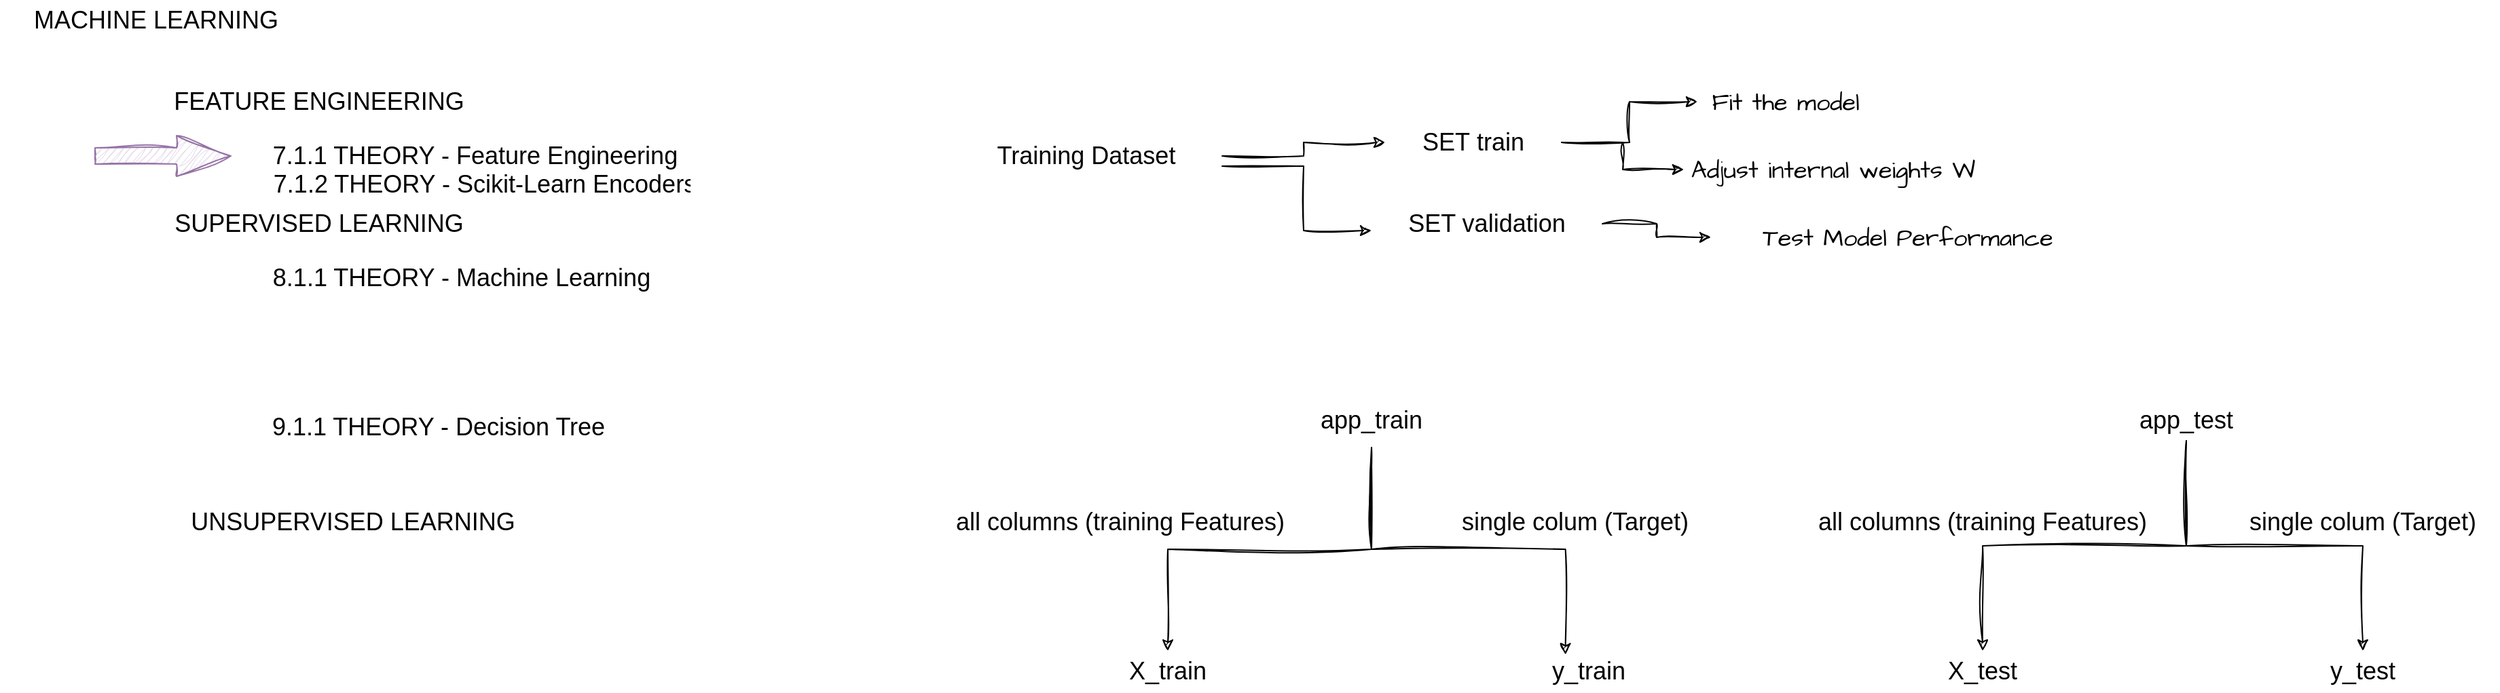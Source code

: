 <mxfile version="24.2.0" type="github">
  <diagram name="Page-1" id="KfEPyKVl0j1n_NlU6tk2">
    <mxGraphModel dx="1233" dy="548" grid="1" gridSize="10" guides="1" tooltips="1" connect="1" arrows="1" fold="1" page="1" pageScale="1" pageWidth="8000" pageHeight="8000" math="0" shadow="0">
      <root>
        <mxCell id="0" />
        <mxCell id="1" parent="0" />
        <mxCell id="SC-AivmIQPbEWyJSUugJ-6" value="&lt;font face=&quot;Helvetica&quot; style=&quot;font-size: 18px;&quot;&gt;MACHINE LEARNING&lt;/font&gt;" style="text;html=1;align=center;verticalAlign=middle;whiteSpace=wrap;rounded=0;fontFamily=Architects Daughter;fontSource=https%3A%2F%2Ffonts.googleapis.com%2Fcss%3Ffamily%3DArchitects%2BDaughter;" vertex="1" parent="1">
          <mxGeometry x="20" y="10" width="230" height="30" as="geometry" />
        </mxCell>
        <mxCell id="SC-AivmIQPbEWyJSUugJ-7" value="&lt;font face=&quot;Helvetica&quot; style=&quot;font-size: 18px;&quot;&gt;SUPERVISED LEARNING&lt;/font&gt;" style="text;html=1;align=center;verticalAlign=middle;whiteSpace=wrap;rounded=0;fontFamily=Architects Daughter;fontSource=https%3A%2F%2Ffonts.googleapis.com%2Fcss%3Ffamily%3DArchitects%2BDaughter;" vertex="1" parent="1">
          <mxGeometry x="140" y="160" width="230" height="30" as="geometry" />
        </mxCell>
        <mxCell id="SC-AivmIQPbEWyJSUugJ-8" value="&lt;font face=&quot;Helvetica&quot; style=&quot;font-size: 18px;&quot;&gt;UNSUPERVISED LEARNING&lt;/font&gt;" style="text;html=1;align=center;verticalAlign=middle;whiteSpace=wrap;rounded=0;fontFamily=Architects Daughter;fontSource=https%3A%2F%2Ffonts.googleapis.com%2Fcss%3Ffamily%3DArchitects%2BDaughter;" vertex="1" parent="1">
          <mxGeometry x="140" y="380" width="280" height="30" as="geometry" />
        </mxCell>
        <mxCell id="SC-AivmIQPbEWyJSUugJ-9" value="&lt;font face=&quot;Helvetica&quot; style=&quot;font-size: 18px;&quot;&gt;FEATURE ENGINEERING&lt;br&gt;&lt;/font&gt;" style="text;html=1;align=center;verticalAlign=middle;whiteSpace=wrap;rounded=0;fontFamily=Architects Daughter;fontSource=https%3A%2F%2Ffonts.googleapis.com%2Fcss%3Ffamily%3DArchitects%2BDaughter;" vertex="1" parent="1">
          <mxGeometry x="140" y="70" width="230" height="30" as="geometry" />
        </mxCell>
        <mxCell id="SC-AivmIQPbEWyJSUugJ-10" value="&lt;font face=&quot;Helvetica&quot; style=&quot;font-size: 18px;&quot;&gt;8.1.1 THEORY - Machine Learning&lt;br&gt;&lt;/font&gt;" style="text;html=1;align=center;verticalAlign=middle;whiteSpace=wrap;rounded=0;fontFamily=Architects Daughter;fontSource=https%3A%2F%2Ffonts.googleapis.com%2Fcss%3Ffamily%3DArchitects%2BDaughter;" vertex="1" parent="1">
          <mxGeometry x="200" y="200" width="320" height="30" as="geometry" />
        </mxCell>
        <mxCell id="SC-AivmIQPbEWyJSUugJ-12" value="&lt;font face=&quot;Helvetica&quot; style=&quot;font-size: 18px;&quot;&gt;7.1.1 THEORY - Feature Engineering&lt;br&gt;&lt;/font&gt;" style="text;html=1;align=center;verticalAlign=middle;whiteSpace=wrap;rounded=0;fontFamily=Architects Daughter;fontSource=https%3A%2F%2Ffonts.googleapis.com%2Fcss%3Ffamily%3DArchitects%2BDaughter;" vertex="1" parent="1">
          <mxGeometry x="210" y="110" width="320" height="30" as="geometry" />
        </mxCell>
        <mxCell id="SC-AivmIQPbEWyJSUugJ-35" value="&lt;font face=&quot;Helvetica&quot; style=&quot;font-size: 18px;&quot;&gt;9.1.1 THEORY - Decision Tree&lt;br&gt;&lt;/font&gt;" style="text;html=1;align=center;verticalAlign=middle;whiteSpace=wrap;rounded=0;fontFamily=Architects Daughter;fontSource=https%3A%2F%2Ffonts.googleapis.com%2Fcss%3Ffamily%3DArchitects%2BDaughter;" vertex="1" parent="1">
          <mxGeometry x="183" y="310" width="320" height="30" as="geometry" />
        </mxCell>
        <mxCell id="SC-AivmIQPbEWyJSUugJ-36" value="" style="html=1;shadow=0;dashed=0;align=center;verticalAlign=middle;shape=mxgraph.arrows2.arrow;dy=0.6;dx=40;notch=0;sketch=1;hachureGap=4;jiggle=2;curveFitting=1;fontFamily=Architects Daughter;fontSource=https%3A%2F%2Ffonts.googleapis.com%2Fcss%3Ffamily%3DArchitects%2BDaughter;fillColor=#e1d5e7;strokeColor=#9673a6;" vertex="1" parent="1">
          <mxGeometry x="90" y="110" width="100" height="30" as="geometry" />
        </mxCell>
        <mxCell id="SC-AivmIQPbEWyJSUugJ-45" style="edgeStyle=orthogonalEdgeStyle;rounded=0;sketch=1;hachureGap=4;jiggle=2;curveFitting=1;orthogonalLoop=1;jettySize=auto;html=1;entryX=0;entryY=0.5;entryDx=0;entryDy=0;fontFamily=Architects Daughter;fontSource=https%3A%2F%2Ffonts.googleapis.com%2Fcss%3Ffamily%3DArchitects%2BDaughter;" edge="1" parent="1" source="SC-AivmIQPbEWyJSUugJ-37" target="SC-AivmIQPbEWyJSUugJ-43">
          <mxGeometry relative="1" as="geometry" />
        </mxCell>
        <mxCell id="SC-AivmIQPbEWyJSUugJ-46" style="edgeStyle=orthogonalEdgeStyle;rounded=0;sketch=1;hachureGap=4;jiggle=2;curveFitting=1;orthogonalLoop=1;jettySize=auto;html=1;entryX=0;entryY=0.5;entryDx=0;entryDy=0;fontFamily=Architects Daughter;fontSource=https%3A%2F%2Ffonts.googleapis.com%2Fcss%3Ffamily%3DArchitects%2BDaughter;" edge="1" parent="1" source="SC-AivmIQPbEWyJSUugJ-37" target="SC-AivmIQPbEWyJSUugJ-44">
          <mxGeometry relative="1" as="geometry" />
        </mxCell>
        <mxCell id="SC-AivmIQPbEWyJSUugJ-37" value="&lt;font face=&quot;Helvetica&quot; style=&quot;font-size: 18px;&quot;&gt;SET&amp;nbsp;&lt;/font&gt;&lt;span style=&quot;font-size: 18px; font-family: Helvetica; background-color: initial;&quot;&gt;train&lt;/span&gt;" style="text;html=1;align=center;verticalAlign=middle;whiteSpace=wrap;rounded=0;fontFamily=Architects Daughter;fontSource=https%3A%2F%2Ffonts.googleapis.com%2Fcss%3Ffamily%3DArchitects%2BDaughter;" vertex="1" parent="1">
          <mxGeometry x="1040" y="100" width="130" height="30" as="geometry" />
        </mxCell>
        <mxCell id="SC-AivmIQPbEWyJSUugJ-48" style="edgeStyle=orthogonalEdgeStyle;rounded=0;sketch=1;hachureGap=4;jiggle=2;curveFitting=1;orthogonalLoop=1;jettySize=auto;html=1;fontFamily=Architects Daughter;fontSource=https%3A%2F%2Ffonts.googleapis.com%2Fcss%3Ffamily%3DArchitects%2BDaughter;" edge="1" parent="1" source="SC-AivmIQPbEWyJSUugJ-38" target="SC-AivmIQPbEWyJSUugJ-47">
          <mxGeometry relative="1" as="geometry" />
        </mxCell>
        <mxCell id="SC-AivmIQPbEWyJSUugJ-38" value="&lt;font face=&quot;Helvetica&quot; style=&quot;font-size: 18px;&quot;&gt;SET validation&lt;br&gt;&lt;/font&gt;" style="text;html=1;align=center;verticalAlign=middle;whiteSpace=wrap;rounded=0;fontFamily=Architects Daughter;fontSource=https%3A%2F%2Ffonts.googleapis.com%2Fcss%3Ffamily%3DArchitects%2BDaughter;" vertex="1" parent="1">
          <mxGeometry x="1030" y="160" width="170" height="30" as="geometry" />
        </mxCell>
        <mxCell id="SC-AivmIQPbEWyJSUugJ-41" style="edgeStyle=orthogonalEdgeStyle;rounded=0;sketch=1;hachureGap=4;jiggle=2;curveFitting=1;orthogonalLoop=1;jettySize=auto;html=1;entryX=0;entryY=0.5;entryDx=0;entryDy=0;fontFamily=Architects Daughter;fontSource=https%3A%2F%2Ffonts.googleapis.com%2Fcss%3Ffamily%3DArchitects%2BDaughter;" edge="1" parent="1" source="SC-AivmIQPbEWyJSUugJ-39" target="SC-AivmIQPbEWyJSUugJ-37">
          <mxGeometry relative="1" as="geometry" />
        </mxCell>
        <mxCell id="SC-AivmIQPbEWyJSUugJ-42" style="edgeStyle=orthogonalEdgeStyle;rounded=0;sketch=1;hachureGap=4;jiggle=2;curveFitting=1;orthogonalLoop=1;jettySize=auto;html=1;fontFamily=Architects Daughter;fontSource=https%3A%2F%2Ffonts.googleapis.com%2Fcss%3Ffamily%3DArchitects%2BDaughter;exitX=1;exitY=0.75;exitDx=0;exitDy=0;" edge="1" parent="1" source="SC-AivmIQPbEWyJSUugJ-39" target="SC-AivmIQPbEWyJSUugJ-38">
          <mxGeometry relative="1" as="geometry">
            <Array as="points">
              <mxPoint x="980" y="132" />
              <mxPoint x="980" y="180" />
            </Array>
          </mxGeometry>
        </mxCell>
        <mxCell id="SC-AivmIQPbEWyJSUugJ-39" value="&lt;font face=&quot;Helvetica&quot; style=&quot;font-size: 18px;&quot;&gt;Training Dataset&lt;br&gt;&lt;/font&gt;" style="text;html=1;align=center;verticalAlign=middle;whiteSpace=wrap;rounded=0;fontFamily=Architects Daughter;fontSource=https%3A%2F%2Ffonts.googleapis.com%2Fcss%3Ffamily%3DArchitects%2BDaughter;" vertex="1" parent="1">
          <mxGeometry x="720" y="110" width="200" height="30" as="geometry" />
        </mxCell>
        <mxCell id="SC-AivmIQPbEWyJSUugJ-43" value="&lt;font style=&quot;font-size: 18px;&quot;&gt;Fit the model&lt;/font&gt;" style="text;html=1;align=center;verticalAlign=middle;whiteSpace=wrap;rounded=0;fontFamily=Architects Daughter;fontSource=https%3A%2F%2Ffonts.googleapis.com%2Fcss%3Ffamily%3DArchitects%2BDaughter;" vertex="1" parent="1">
          <mxGeometry x="1270" y="70" width="130" height="30" as="geometry" />
        </mxCell>
        <mxCell id="SC-AivmIQPbEWyJSUugJ-44" value="&lt;font style=&quot;font-size: 18px;&quot;&gt;Adjust internal weights W&lt;/font&gt;" style="text;html=1;align=center;verticalAlign=middle;whiteSpace=wrap;rounded=0;fontFamily=Architects Daughter;fontSource=https%3A%2F%2Ffonts.googleapis.com%2Fcss%3Ffamily%3DArchitects%2BDaughter;" vertex="1" parent="1">
          <mxGeometry x="1260" y="120" width="220" height="30" as="geometry" />
        </mxCell>
        <mxCell id="SC-AivmIQPbEWyJSUugJ-47" value="&lt;font style=&quot;font-size: 18px;&quot;&gt;Test Model Performance&lt;/font&gt;" style="text;html=1;align=center;verticalAlign=middle;whiteSpace=wrap;rounded=0;fontFamily=Architects Daughter;fontSource=https%3A%2F%2Ffonts.googleapis.com%2Fcss%3Ffamily%3DArchitects%2BDaughter;" vertex="1" parent="1">
          <mxGeometry x="1280" y="170" width="290" height="30" as="geometry" />
        </mxCell>
        <mxCell id="SC-AivmIQPbEWyJSUugJ-50" value="&lt;font face=&quot;Helvetica&quot; style=&quot;font-size: 18px;&quot;&gt;7.1.2 THEORY - Scikit-Learn Encoders&lt;br&gt;&lt;/font&gt;" style="text;html=1;align=center;verticalAlign=middle;whiteSpace=wrap;rounded=0;fontFamily=Architects Daughter;fontSource=https%3A%2F%2Ffonts.googleapis.com%2Fcss%3Ffamily%3DArchitects%2BDaughter;" vertex="1" parent="1">
          <mxGeometry x="217" y="131" width="320" height="30" as="geometry" />
        </mxCell>
        <mxCell id="SC-AivmIQPbEWyJSUugJ-59" style="edgeStyle=orthogonalEdgeStyle;rounded=0;sketch=1;hachureGap=4;jiggle=2;curveFitting=1;orthogonalLoop=1;jettySize=auto;html=1;fontFamily=Architects Daughter;fontSource=https%3A%2F%2Ffonts.googleapis.com%2Fcss%3Ffamily%3DArchitects%2BDaughter;" edge="1" parent="1" source="SC-AivmIQPbEWyJSUugJ-51" target="SC-AivmIQPbEWyJSUugJ-55">
          <mxGeometry relative="1" as="geometry" />
        </mxCell>
        <mxCell id="SC-AivmIQPbEWyJSUugJ-51" value="&lt;font face=&quot;Helvetica&quot; style=&quot;font-size: 18px;&quot;&gt;app_train&lt;br&gt;&lt;/font&gt;" style="text;html=1;align=center;verticalAlign=middle;whiteSpace=wrap;rounded=0;fontFamily=Architects Daughter;fontSource=https%3A%2F%2Ffonts.googleapis.com%2Fcss%3Ffamily%3DArchitects%2BDaughter;" vertex="1" parent="1">
          <mxGeometry x="930" y="300" width="200" height="40" as="geometry" />
        </mxCell>
        <mxCell id="SC-AivmIQPbEWyJSUugJ-52" value="&lt;font face=&quot;Helvetica&quot; style=&quot;font-size: 18px;&quot;&gt;all columns (training Features)&lt;br&gt;&lt;/font&gt;" style="text;html=1;align=center;verticalAlign=middle;whiteSpace=wrap;rounded=0;fontFamily=Architects Daughter;fontSource=https%3A%2F%2Ffonts.googleapis.com%2Fcss%3Ffamily%3DArchitects%2BDaughter;" vertex="1" parent="1">
          <mxGeometry x="720" y="380" width="250" height="30" as="geometry" />
        </mxCell>
        <mxCell id="SC-AivmIQPbEWyJSUugJ-62" style="edgeStyle=orthogonalEdgeStyle;rounded=0;sketch=1;hachureGap=4;jiggle=2;curveFitting=1;orthogonalLoop=1;jettySize=auto;html=1;fontFamily=Architects Daughter;fontSource=https%3A%2F%2Ffonts.googleapis.com%2Fcss%3Ffamily%3DArchitects%2BDaughter;" edge="1" parent="1" source="SC-AivmIQPbEWyJSUugJ-54" target="SC-AivmIQPbEWyJSUugJ-57">
          <mxGeometry relative="1" as="geometry" />
        </mxCell>
        <mxCell id="SC-AivmIQPbEWyJSUugJ-63" style="edgeStyle=orthogonalEdgeStyle;rounded=0;sketch=1;hachureGap=4;jiggle=2;curveFitting=1;orthogonalLoop=1;jettySize=auto;html=1;fontFamily=Architects Daughter;fontSource=https%3A%2F%2Ffonts.googleapis.com%2Fcss%3Ffamily%3DArchitects%2BDaughter;" edge="1" parent="1" source="SC-AivmIQPbEWyJSUugJ-54" target="SC-AivmIQPbEWyJSUugJ-58">
          <mxGeometry relative="1" as="geometry" />
        </mxCell>
        <mxCell id="SC-AivmIQPbEWyJSUugJ-54" value="&lt;font face=&quot;Helvetica&quot; style=&quot;font-size: 18px;&quot;&gt;app_test&lt;/font&gt;" style="text;html=1;align=center;verticalAlign=middle;whiteSpace=wrap;rounded=0;fontFamily=Architects Daughter;fontSource=https%3A%2F%2Ffonts.googleapis.com%2Fcss%3Ffamily%3DArchitects%2BDaughter;" vertex="1" parent="1">
          <mxGeometry x="1530" y="305" width="200" height="30" as="geometry" />
        </mxCell>
        <mxCell id="SC-AivmIQPbEWyJSUugJ-55" value="&lt;span style=&quot;font-family: Helvetica; font-size: 18px;&quot;&gt;X_train&lt;/span&gt;&lt;font face=&quot;Helvetica&quot; style=&quot;font-size: 18px;&quot;&gt;&lt;br&gt;&lt;/font&gt;" style="text;html=1;align=center;verticalAlign=middle;whiteSpace=wrap;rounded=0;fontFamily=Architects Daughter;fontSource=https%3A%2F%2Ffonts.googleapis.com%2Fcss%3Ffamily%3DArchitects%2BDaughter;" vertex="1" parent="1">
          <mxGeometry x="780" y="490" width="200" height="30" as="geometry" />
        </mxCell>
        <mxCell id="SC-AivmIQPbEWyJSUugJ-56" value="&lt;font face=&quot;Helvetica&quot; style=&quot;font-size: 18px;&quot;&gt;y_train&lt;br&gt;&lt;/font&gt;" style="text;html=1;align=center;verticalAlign=middle;whiteSpace=wrap;rounded=0;fontFamily=Architects Daughter;fontSource=https%3A%2F%2Ffonts.googleapis.com%2Fcss%3Ffamily%3DArchitects%2BDaughter;" vertex="1" parent="1">
          <mxGeometry x="1090" y="490" width="200" height="30" as="geometry" />
        </mxCell>
        <mxCell id="SC-AivmIQPbEWyJSUugJ-57" value="&lt;span style=&quot;font-family: Helvetica; font-size: 18px;&quot;&gt;X_test&lt;/span&gt;&lt;font face=&quot;Helvetica&quot; style=&quot;font-size: 18px;&quot;&gt;&lt;br&gt;&lt;/font&gt;" style="text;html=1;align=center;verticalAlign=middle;whiteSpace=wrap;rounded=0;fontFamily=Architects Daughter;fontSource=https%3A%2F%2Ffonts.googleapis.com%2Fcss%3Ffamily%3DArchitects%2BDaughter;" vertex="1" parent="1">
          <mxGeometry x="1380" y="490" width="200" height="30" as="geometry" />
        </mxCell>
        <mxCell id="SC-AivmIQPbEWyJSUugJ-58" value="&lt;font face=&quot;Helvetica&quot; style=&quot;font-size: 18px;&quot;&gt;y_test&lt;br&gt;&lt;/font&gt;" style="text;html=1;align=center;verticalAlign=middle;whiteSpace=wrap;rounded=0;fontFamily=Architects Daughter;fontSource=https%3A%2F%2Ffonts.googleapis.com%2Fcss%3Ffamily%3DArchitects%2BDaughter;" vertex="1" parent="1">
          <mxGeometry x="1660" y="490" width="200" height="30" as="geometry" />
        </mxCell>
        <mxCell id="SC-AivmIQPbEWyJSUugJ-61" style="edgeStyle=orthogonalEdgeStyle;rounded=0;sketch=1;hachureGap=4;jiggle=2;curveFitting=1;orthogonalLoop=1;jettySize=auto;html=1;entryX=0.414;entryY=0.089;entryDx=0;entryDy=0;entryPerimeter=0;fontFamily=Architects Daughter;fontSource=https%3A%2F%2Ffonts.googleapis.com%2Fcss%3Ffamily%3DArchitects%2BDaughter;" edge="1" parent="1" source="SC-AivmIQPbEWyJSUugJ-51" target="SC-AivmIQPbEWyJSUugJ-56">
          <mxGeometry relative="1" as="geometry" />
        </mxCell>
        <mxCell id="SC-AivmIQPbEWyJSUugJ-64" value="&lt;font face=&quot;Helvetica&quot; style=&quot;font-size: 18px;&quot;&gt;single colum (Target)&lt;br&gt;&lt;/font&gt;" style="text;html=1;align=center;verticalAlign=middle;whiteSpace=wrap;rounded=0;fontFamily=Architects Daughter;fontSource=https%3A%2F%2Ffonts.googleapis.com%2Fcss%3Ffamily%3DArchitects%2BDaughter;" vertex="1" parent="1">
          <mxGeometry x="1080" y="380" width="200" height="30" as="geometry" />
        </mxCell>
        <mxCell id="SC-AivmIQPbEWyJSUugJ-66" value="&lt;font face=&quot;Helvetica&quot; style=&quot;font-size: 18px;&quot;&gt;single colum (Target)&lt;br&gt;&lt;/font&gt;" style="text;html=1;align=center;verticalAlign=middle;whiteSpace=wrap;rounded=0;fontFamily=Architects Daughter;fontSource=https%3A%2F%2Ffonts.googleapis.com%2Fcss%3Ffamily%3DArchitects%2BDaughter;" vertex="1" parent="1">
          <mxGeometry x="1660" y="380" width="200" height="30" as="geometry" />
        </mxCell>
        <mxCell id="SC-AivmIQPbEWyJSUugJ-67" value="&lt;font face=&quot;Helvetica&quot; style=&quot;font-size: 18px;&quot;&gt;all columns (training Features)&lt;br&gt;&lt;/font&gt;" style="text;html=1;align=center;verticalAlign=middle;whiteSpace=wrap;rounded=0;fontFamily=Architects Daughter;fontSource=https%3A%2F%2Ffonts.googleapis.com%2Fcss%3Ffamily%3DArchitects%2BDaughter;" vertex="1" parent="1">
          <mxGeometry x="1355" y="380" width="250" height="30" as="geometry" />
        </mxCell>
      </root>
    </mxGraphModel>
  </diagram>
</mxfile>
